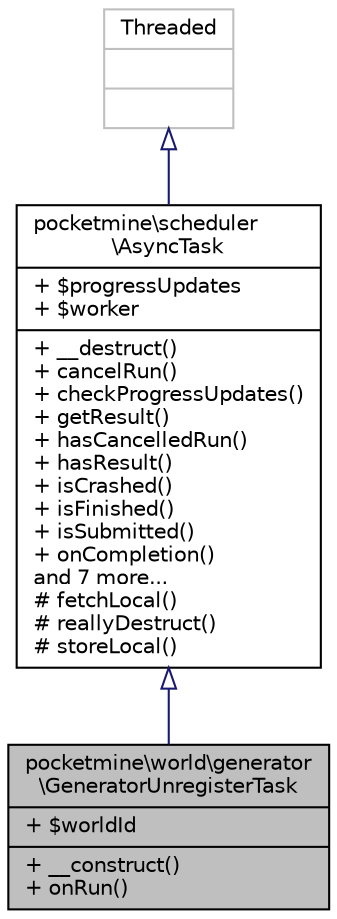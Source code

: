 digraph "pocketmine\world\generator\GeneratorUnregisterTask"
{
 // INTERACTIVE_SVG=YES
 // LATEX_PDF_SIZE
  edge [fontname="Helvetica",fontsize="10",labelfontname="Helvetica",labelfontsize="10"];
  node [fontname="Helvetica",fontsize="10",shape=record];
  Node1 [label="{pocketmine\\world\\generator\l\\GeneratorUnregisterTask\n|+ $worldId\l|+ __construct()\l+ onRun()\l}",height=0.2,width=0.4,color="black", fillcolor="grey75", style="filled", fontcolor="black",tooltip=" "];
  Node2 -> Node1 [dir="back",color="midnightblue",fontsize="10",style="solid",arrowtail="onormal",fontname="Helvetica"];
  Node2 [label="{pocketmine\\scheduler\l\\AsyncTask\n|+ $progressUpdates\l+ $worker\l|+ __destruct()\l+ cancelRun()\l+ checkProgressUpdates()\l+ getResult()\l+ hasCancelledRun()\l+ hasResult()\l+ isCrashed()\l+ isFinished()\l+ isSubmitted()\l+ onCompletion()\land 7 more...\l# fetchLocal()\l# reallyDestruct()\l# storeLocal()\l}",height=0.2,width=0.4,color="black", fillcolor="white", style="filled",URL="$df/dfa/classpocketmine_1_1scheduler_1_1_async_task.html",tooltip=" "];
  Node3 -> Node2 [dir="back",color="midnightblue",fontsize="10",style="solid",arrowtail="onormal",fontname="Helvetica"];
  Node3 [label="{Threaded\n||}",height=0.2,width=0.4,color="grey75", fillcolor="white", style="filled",tooltip=" "];
}
